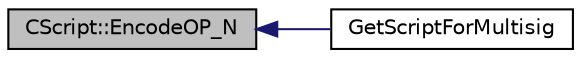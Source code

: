 digraph "CScript::EncodeOP_N"
{
  edge [fontname="Helvetica",fontsize="10",labelfontname="Helvetica",labelfontsize="10"];
  node [fontname="Helvetica",fontsize="10",shape=record];
  rankdir="LR";
  Node146 [label="CScript::EncodeOP_N",height=0.2,width=0.4,color="black", fillcolor="grey75", style="filled", fontcolor="black"];
  Node146 -> Node147 [dir="back",color="midnightblue",fontsize="10",style="solid",fontname="Helvetica"];
  Node147 [label="GetScriptForMultisig",height=0.2,width=0.4,color="black", fillcolor="white", style="filled",URL="$de/d7f/script_8h.html#a7030aee2e7c653ebc11b77dab70b09f1"];
}
